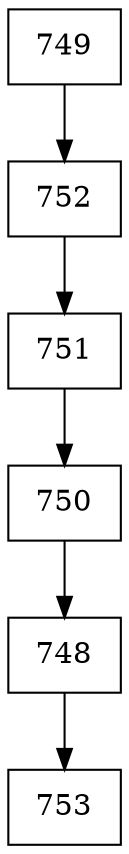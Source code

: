 digraph G {
  node [shape=record];
  node0 [label="{749}"];
  node0 -> node1;
  node1 [label="{752}"];
  node1 -> node2;
  node2 [label="{751}"];
  node2 -> node3;
  node3 [label="{750}"];
  node3 -> node4;
  node4 [label="{748}"];
  node4 -> node5;
  node5 [label="{753}"];
}
